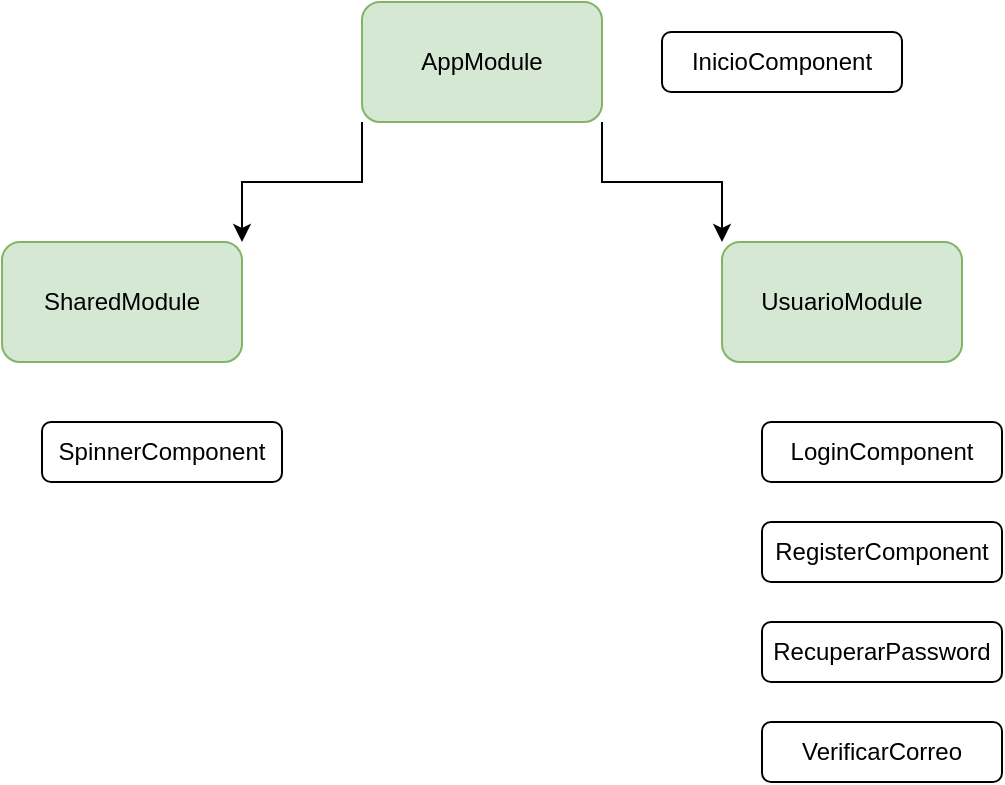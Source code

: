 <mxfile version="14.5.1" type="device"><diagram id="5f13RySzkfu1g6HFiidb" name="Página-1"><mxGraphModel dx="868" dy="496" grid="1" gridSize="10" guides="1" tooltips="1" connect="1" arrows="1" fold="1" page="1" pageScale="1" pageWidth="827" pageHeight="1169" math="0" shadow="0"><root><mxCell id="0"/><mxCell id="1" parent="0"/><mxCell id="_i2DKw4uYIC8G-UxsUBu-12" style="edgeStyle=orthogonalEdgeStyle;rounded=0;orthogonalLoop=1;jettySize=auto;html=1;exitX=0;exitY=1;exitDx=0;exitDy=0;entryX=1;entryY=0;entryDx=0;entryDy=0;exitPerimeter=0;" edge="1" parent="1" source="_i2DKw4uYIC8G-UxsUBu-1" target="_i2DKw4uYIC8G-UxsUBu-4"><mxGeometry relative="1" as="geometry"/></mxCell><mxCell id="_i2DKw4uYIC8G-UxsUBu-13" style="edgeStyle=orthogonalEdgeStyle;rounded=0;orthogonalLoop=1;jettySize=auto;html=1;exitX=1;exitY=1;exitDx=0;exitDy=0;entryX=0;entryY=0;entryDx=0;entryDy=0;" edge="1" parent="1" source="_i2DKw4uYIC8G-UxsUBu-1" target="_i2DKw4uYIC8G-UxsUBu-3"><mxGeometry relative="1" as="geometry"/></mxCell><mxCell id="_i2DKw4uYIC8G-UxsUBu-1" value="AppModule" style="rounded=1;whiteSpace=wrap;html=1;fillColor=#d5e8d4;strokeColor=#82b366;" vertex="1" parent="1"><mxGeometry x="330" y="70" width="120" height="60" as="geometry"/></mxCell><mxCell id="_i2DKw4uYIC8G-UxsUBu-2" value="InicioComponent" style="rounded=1;whiteSpace=wrap;html=1;" vertex="1" parent="1"><mxGeometry x="480" y="85" width="120" height="30" as="geometry"/></mxCell><mxCell id="_i2DKw4uYIC8G-UxsUBu-3" value="UsuarioModule" style="rounded=1;whiteSpace=wrap;html=1;fillColor=#d5e8d4;strokeColor=#82b366;" vertex="1" parent="1"><mxGeometry x="510" y="190" width="120" height="60" as="geometry"/></mxCell><mxCell id="_i2DKw4uYIC8G-UxsUBu-4" value="SharedModule" style="rounded=1;whiteSpace=wrap;html=1;fillColor=#d5e8d4;strokeColor=#82b366;" vertex="1" parent="1"><mxGeometry x="150" y="190" width="120" height="60" as="geometry"/></mxCell><mxCell id="_i2DKw4uYIC8G-UxsUBu-5" value="SpinnerComponent" style="rounded=1;whiteSpace=wrap;html=1;" vertex="1" parent="1"><mxGeometry x="170" y="280" width="120" height="30" as="geometry"/></mxCell><mxCell id="_i2DKw4uYIC8G-UxsUBu-6" value="LoginComponent" style="rounded=1;whiteSpace=wrap;html=1;" vertex="1" parent="1"><mxGeometry x="530" y="280" width="120" height="30" as="geometry"/></mxCell><mxCell id="_i2DKw4uYIC8G-UxsUBu-7" value="RegisterComponent" style="rounded=1;whiteSpace=wrap;html=1;" vertex="1" parent="1"><mxGeometry x="530" y="330" width="120" height="30" as="geometry"/></mxCell><mxCell id="_i2DKw4uYIC8G-UxsUBu-8" value="VerificarCorreo" style="rounded=1;whiteSpace=wrap;html=1;" vertex="1" parent="1"><mxGeometry x="530" y="430" width="120" height="30" as="geometry"/></mxCell><mxCell id="_i2DKw4uYIC8G-UxsUBu-9" value="RecuperarPassword" style="rounded=1;whiteSpace=wrap;html=1;" vertex="1" parent="1"><mxGeometry x="530" y="380" width="120" height="30" as="geometry"/></mxCell></root></mxGraphModel></diagram></mxfile>